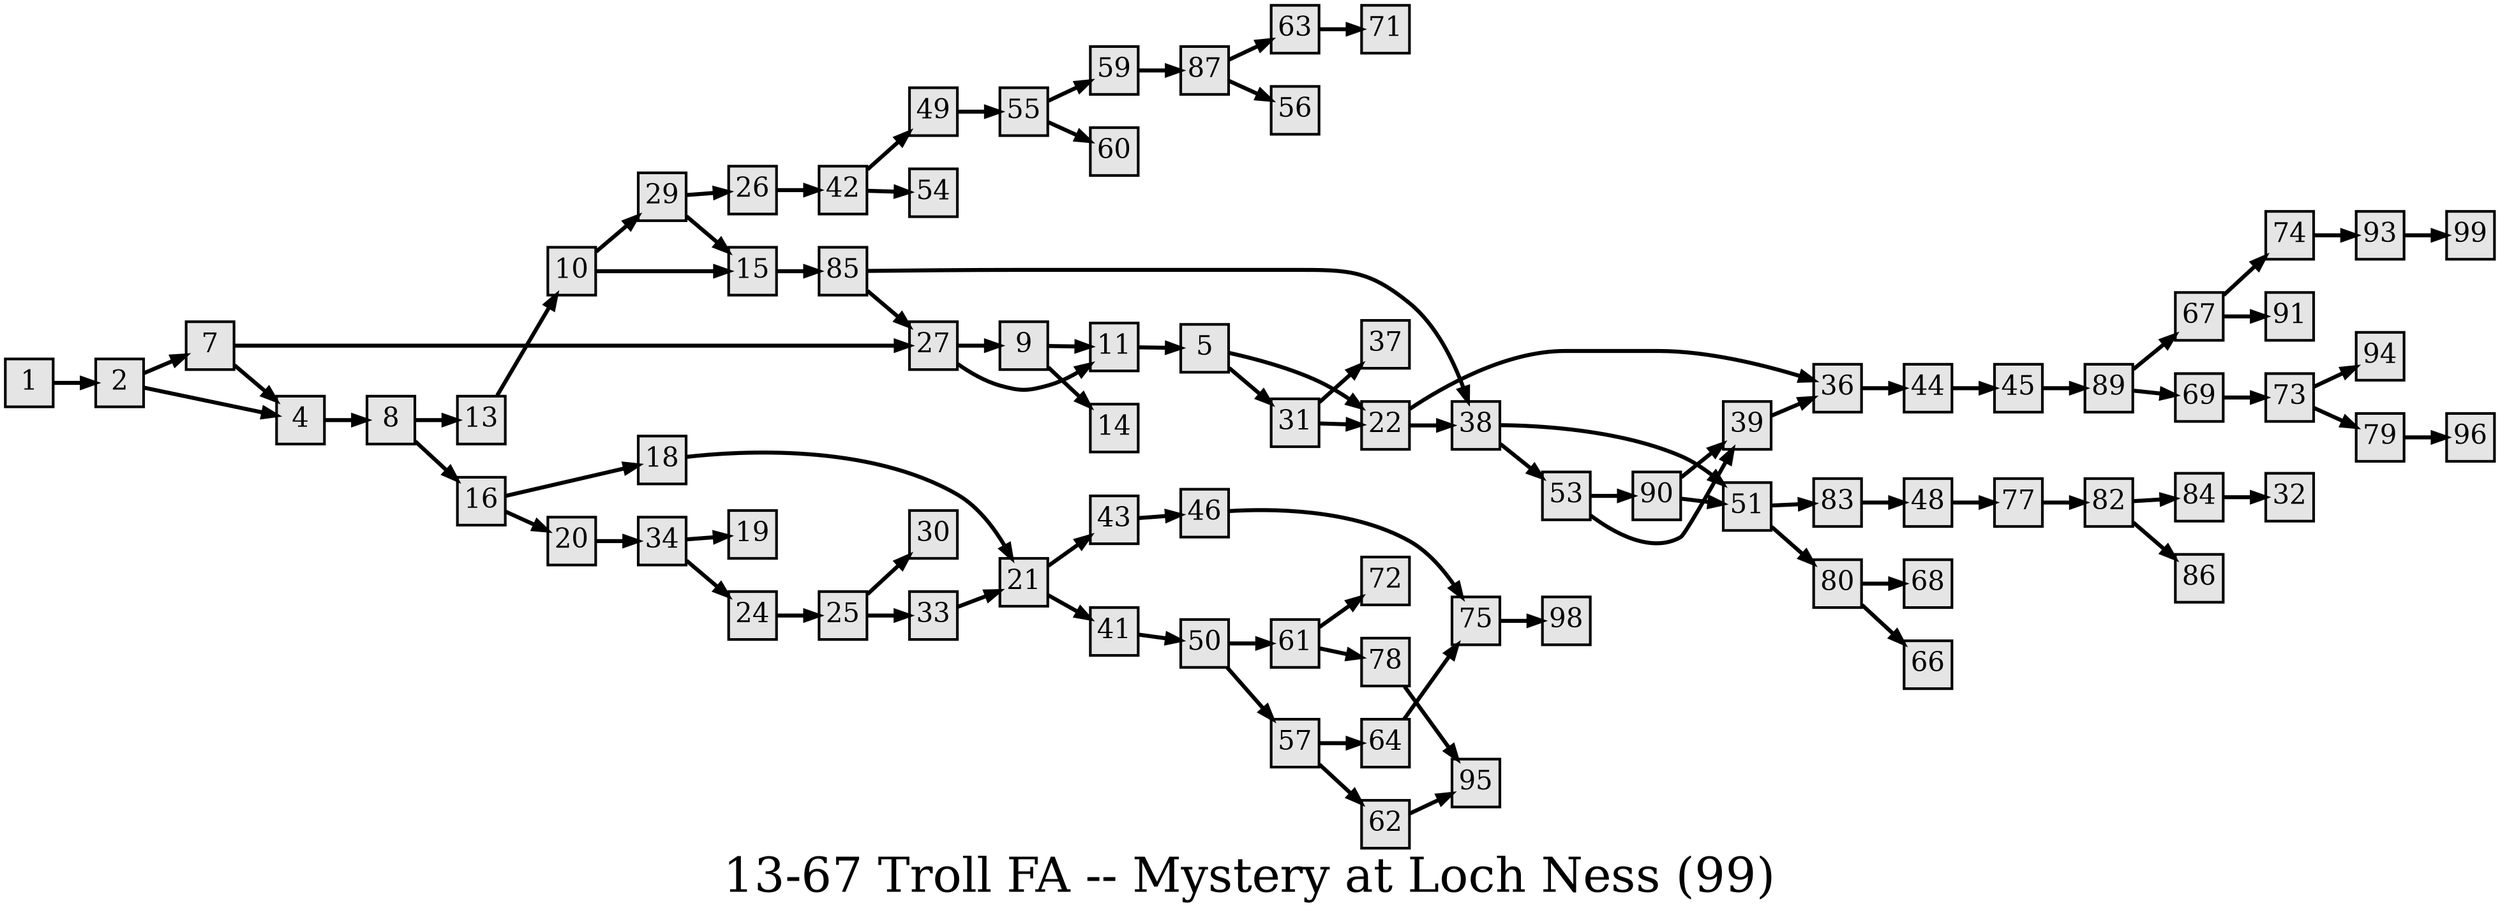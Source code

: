 digraph g{
  graph [ label="13-67 Troll FA -- Mystery at Loch Ness (99)" rankdir=LR, ordering=out, fontsize=36, nodesep="0.35", ranksep="0.45"];
  node  [shape=rect, penwidth=2, fontsize=20, style=filled, fillcolor=grey90, margin="0,0", labelfloat=true, regular=true, fixedsize=true];
  edge  [labelfloat=true, penwidth=3, fontsize=12];
  // ---;
  // group  : Katz;
  // id     : 13-67;
  // gbid   : 989;
  // series : Troll Fantastic Adventures;
  // title  : Mystery of the Loch Ness Monster;
  // author : Roy Wandelmaier;
  // credit:;
  // - name : Ryan Leach;
  // role : encoder;
  // date : 2017-08-18;
  // - name : Jeremy Douglass;
  // role : editor;
  // date : 2018-04-28;
  // render:;
  // - name   : small;
  // styles : gvStyles-small.txt;
  // engine : dot;
  // comment: >;
  
  // ---;
  
  // From | To | Label;
  
  1 -> 2;
  2 -> 7;
  2 -> 4;
  4 -> 8;
  5 -> 22;
  5 -> 31;
  7 -> 27;
  7 -> 4;
  8 -> 13;
  8 -> 16;
  9 -> 11;
  9 -> 14;
  10 -> 29;
  10 -> 15;
  11 -> 5;
  13 -> 10;
  15 -> 85;
  16 -> 18;
  16 -> 20;
  18 -> 21;
  20 -> 34;
  21 -> 43;
  21 -> 41;
  22 -> 36;
  22 -> 38;
  24 -> 25;
  25 -> 30;
  25 -> 33;
  26 -> 42;
  27 -> 9;
  27 -> 11;
  29 -> 26;
  29 -> 15;
  31 -> 37;
  31 -> 22;
  33 -> 21;
  34 -> 19;
  34 -> 24;
  36 -> 44;
  38 -> 51;
  38 -> 53;
  39 -> 36;
  41 -> 50;
  42 -> 49;
  42 -> 54;
  43 -> 46;
  44 -> 45;
  45 -> 89;
  46 -> 75;
  48 -> 77;
  49 -> 55;
  50 -> 61;
  50 -> 57;
  51 -> 83;
  51 -> 80;
  53 -> 90;
  53 -> 39;
  55 -> 59;
  55 -> 60;
  57 -> 64;
  57 -> 62;
  59 -> 87;
  61 -> 72;
  61 -> 78;
  62 -> 95;
  63 -> 71;
  64 -> 75;
  67 -> 74;
  67 -> 91;
  69 -> 73;
  73 -> 94;
  73 -> 79;
  74 -> 93;
  75 -> 98;
  77 -> 82;
  78 -> 95;
  79 -> 96;
  80 -> 68;
  80 -> 66;
  82 -> 84;
  82 -> 86;
  83 -> 48;
  84 -> 32;
  85 -> 38;
  85 -> 27;
  87 -> 63;
  87 -> 56;
  89 -> 67;
  89 -> 69;
  90 -> 39;
  90 -> 51;
  93 -> 99;
}

